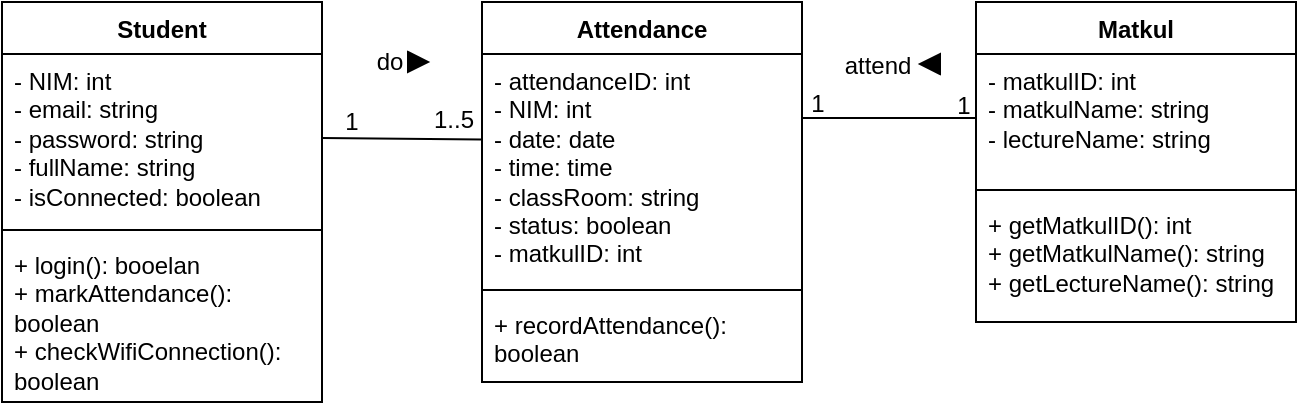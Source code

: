 <mxfile version="24.7.17">
  <diagram name="Page-1" id="Eltm8605yiTr36fda538">
    <mxGraphModel dx="766" dy="399" grid="1" gridSize="10" guides="1" tooltips="1" connect="1" arrows="1" fold="1" page="1" pageScale="1" pageWidth="827" pageHeight="1169" math="0" shadow="0">
      <root>
        <mxCell id="0" />
        <mxCell id="1" parent="0" />
        <mxCell id="Jh49sDIe_MgySGNgmOzX-5" value="Student" style="swimlane;fontStyle=1;align=center;verticalAlign=top;childLayout=stackLayout;horizontal=1;startSize=26;horizontalStack=0;resizeParent=1;resizeParentMax=0;resizeLast=0;collapsible=1;marginBottom=0;whiteSpace=wrap;html=1;" vertex="1" parent="1">
          <mxGeometry x="150" y="185" width="160" height="200" as="geometry" />
        </mxCell>
        <mxCell id="Jh49sDIe_MgySGNgmOzX-6" value="- NIM: int&lt;div&gt;- email: string&lt;/div&gt;&lt;div&gt;- password: string&lt;/div&gt;&lt;div&gt;- fullName: string&lt;/div&gt;&lt;div&gt;- isConnected: boolean&lt;/div&gt;&lt;div&gt;&lt;br&gt;&lt;/div&gt;" style="text;strokeColor=none;fillColor=none;align=left;verticalAlign=top;spacingLeft=4;spacingRight=4;overflow=hidden;rotatable=0;points=[[0,0.5],[1,0.5]];portConstraint=eastwest;whiteSpace=wrap;html=1;" vertex="1" parent="Jh49sDIe_MgySGNgmOzX-5">
          <mxGeometry y="26" width="160" height="84" as="geometry" />
        </mxCell>
        <mxCell id="Jh49sDIe_MgySGNgmOzX-7" value="" style="line;strokeWidth=1;fillColor=none;align=left;verticalAlign=middle;spacingTop=-1;spacingLeft=3;spacingRight=3;rotatable=0;labelPosition=right;points=[];portConstraint=eastwest;strokeColor=inherit;" vertex="1" parent="Jh49sDIe_MgySGNgmOzX-5">
          <mxGeometry y="110" width="160" height="8" as="geometry" />
        </mxCell>
        <mxCell id="Jh49sDIe_MgySGNgmOzX-8" value="+ login(): booelan&lt;div&gt;+ markAttendance(): boolean&lt;/div&gt;&lt;div&gt;+ checkWifiConnection(): boolean&lt;/div&gt;" style="text;strokeColor=none;fillColor=none;align=left;verticalAlign=top;spacingLeft=4;spacingRight=4;overflow=hidden;rotatable=0;points=[[0,0.5],[1,0.5]];portConstraint=eastwest;whiteSpace=wrap;html=1;" vertex="1" parent="Jh49sDIe_MgySGNgmOzX-5">
          <mxGeometry y="118" width="160" height="82" as="geometry" />
        </mxCell>
        <mxCell id="Jh49sDIe_MgySGNgmOzX-9" value="Attendance" style="swimlane;fontStyle=1;align=center;verticalAlign=top;childLayout=stackLayout;horizontal=1;startSize=26;horizontalStack=0;resizeParent=1;resizeParentMax=0;resizeLast=0;collapsible=1;marginBottom=0;whiteSpace=wrap;html=1;" vertex="1" parent="1">
          <mxGeometry x="390" y="185" width="160" height="190" as="geometry" />
        </mxCell>
        <mxCell id="Jh49sDIe_MgySGNgmOzX-10" value="- attendanceID: int&lt;div&gt;- NIM: int&lt;/div&gt;&lt;div&gt;- date: date&lt;/div&gt;&lt;div&gt;- time: time&lt;/div&gt;&lt;div&gt;- classRoom: string&lt;/div&gt;&lt;div&gt;- status: boolean&lt;/div&gt;&lt;div&gt;- matkulID: int&lt;/div&gt;&lt;div&gt;&lt;br&gt;&lt;/div&gt;&lt;div&gt;&lt;br&gt;&lt;/div&gt;" style="text;strokeColor=none;fillColor=none;align=left;verticalAlign=top;spacingLeft=4;spacingRight=4;overflow=hidden;rotatable=0;points=[[0,0.5],[1,0.5]];portConstraint=eastwest;whiteSpace=wrap;html=1;" vertex="1" parent="Jh49sDIe_MgySGNgmOzX-9">
          <mxGeometry y="26" width="160" height="114" as="geometry" />
        </mxCell>
        <mxCell id="Jh49sDIe_MgySGNgmOzX-11" value="" style="line;strokeWidth=1;fillColor=none;align=left;verticalAlign=middle;spacingTop=-1;spacingLeft=3;spacingRight=3;rotatable=0;labelPosition=right;points=[];portConstraint=eastwest;strokeColor=inherit;" vertex="1" parent="Jh49sDIe_MgySGNgmOzX-9">
          <mxGeometry y="140" width="160" height="8" as="geometry" />
        </mxCell>
        <mxCell id="Jh49sDIe_MgySGNgmOzX-12" value="+ recordAttendance(): boolean" style="text;strokeColor=none;fillColor=none;align=left;verticalAlign=top;spacingLeft=4;spacingRight=4;overflow=hidden;rotatable=0;points=[[0,0.5],[1,0.5]];portConstraint=eastwest;whiteSpace=wrap;html=1;" vertex="1" parent="Jh49sDIe_MgySGNgmOzX-9">
          <mxGeometry y="148" width="160" height="42" as="geometry" />
        </mxCell>
        <mxCell id="Jh49sDIe_MgySGNgmOzX-13" value="Matkul" style="swimlane;fontStyle=1;align=center;verticalAlign=top;childLayout=stackLayout;horizontal=1;startSize=26;horizontalStack=0;resizeParent=1;resizeParentMax=0;resizeLast=0;collapsible=1;marginBottom=0;whiteSpace=wrap;html=1;" vertex="1" parent="1">
          <mxGeometry x="637" y="185" width="160" height="160" as="geometry" />
        </mxCell>
        <mxCell id="Jh49sDIe_MgySGNgmOzX-14" value="- matkulID: int&lt;div&gt;- matkulName: string&lt;/div&gt;&lt;div&gt;- lectureName: string&lt;/div&gt;&lt;div&gt;&lt;br&gt;&lt;/div&gt;" style="text;strokeColor=none;fillColor=none;align=left;verticalAlign=top;spacingLeft=4;spacingRight=4;overflow=hidden;rotatable=0;points=[[0,0.5],[1,0.5]];portConstraint=eastwest;whiteSpace=wrap;html=1;" vertex="1" parent="Jh49sDIe_MgySGNgmOzX-13">
          <mxGeometry y="26" width="160" height="64" as="geometry" />
        </mxCell>
        <mxCell id="Jh49sDIe_MgySGNgmOzX-15" value="" style="line;strokeWidth=1;fillColor=none;align=left;verticalAlign=middle;spacingTop=-1;spacingLeft=3;spacingRight=3;rotatable=0;labelPosition=right;points=[];portConstraint=eastwest;strokeColor=inherit;" vertex="1" parent="Jh49sDIe_MgySGNgmOzX-13">
          <mxGeometry y="90" width="160" height="8" as="geometry" />
        </mxCell>
        <mxCell id="Jh49sDIe_MgySGNgmOzX-16" value="+ getMatkulID(): int&lt;div&gt;+ getMatkulName(): string&lt;/div&gt;&lt;div&gt;+ getLectureName(): string&lt;/div&gt;" style="text;strokeColor=none;fillColor=none;align=left;verticalAlign=top;spacingLeft=4;spacingRight=4;overflow=hidden;rotatable=0;points=[[0,0.5],[1,0.5]];portConstraint=eastwest;whiteSpace=wrap;html=1;" vertex="1" parent="Jh49sDIe_MgySGNgmOzX-13">
          <mxGeometry y="98" width="160" height="62" as="geometry" />
        </mxCell>
        <mxCell id="Jh49sDIe_MgySGNgmOzX-17" value="" style="endArrow=none;html=1;rounded=0;exitX=1;exitY=0.5;exitDx=0;exitDy=0;entryX=0;entryY=0.375;entryDx=0;entryDy=0;entryPerimeter=0;" edge="1" parent="1" source="Jh49sDIe_MgySGNgmOzX-6" target="Jh49sDIe_MgySGNgmOzX-10">
          <mxGeometry width="50" height="50" relative="1" as="geometry">
            <mxPoint x="480" y="440" as="sourcePoint" />
            <mxPoint x="370" y="310" as="targetPoint" />
          </mxGeometry>
        </mxCell>
        <mxCell id="Jh49sDIe_MgySGNgmOzX-19" value="" style="endArrow=none;html=1;rounded=0;entryX=0;entryY=0.5;entryDx=0;entryDy=0;exitX=0.999;exitY=0.281;exitDx=0;exitDy=0;exitPerimeter=0;" edge="1" parent="1" source="Jh49sDIe_MgySGNgmOzX-10" target="Jh49sDIe_MgySGNgmOzX-14">
          <mxGeometry width="50" height="50" relative="1" as="geometry">
            <mxPoint x="580" y="310" as="sourcePoint" />
            <mxPoint x="470" y="310" as="targetPoint" />
          </mxGeometry>
        </mxCell>
        <mxCell id="Jh49sDIe_MgySGNgmOzX-20" value="1" style="text;html=1;align=center;verticalAlign=middle;whiteSpace=wrap;rounded=0;" vertex="1" parent="1">
          <mxGeometry x="310" y="230" width="30" height="30" as="geometry" />
        </mxCell>
        <mxCell id="Jh49sDIe_MgySGNgmOzX-23" value="do" style="text;html=1;align=center;verticalAlign=middle;whiteSpace=wrap;rounded=0;" vertex="1" parent="1">
          <mxGeometry x="334" y="210" width="20" height="10" as="geometry" />
        </mxCell>
        <mxCell id="Jh49sDIe_MgySGNgmOzX-24" value="" style="triangle;whiteSpace=wrap;html=1;fillColor=#000000;" vertex="1" parent="1">
          <mxGeometry x="353" y="210" width="10" height="10" as="geometry" />
        </mxCell>
        <mxCell id="Jh49sDIe_MgySGNgmOzX-25" value="1" style="text;html=1;align=center;verticalAlign=middle;whiteSpace=wrap;rounded=0;" vertex="1" parent="1">
          <mxGeometry x="616" y="222" width="30" height="30" as="geometry" />
        </mxCell>
        <mxCell id="Jh49sDIe_MgySGNgmOzX-27" value="1..5" style="text;html=1;align=center;verticalAlign=middle;whiteSpace=wrap;rounded=0;" vertex="1" parent="1">
          <mxGeometry x="361" y="229" width="30" height="30" as="geometry" />
        </mxCell>
        <mxCell id="Jh49sDIe_MgySGNgmOzX-29" value="1" style="text;html=1;align=center;verticalAlign=middle;whiteSpace=wrap;rounded=0;" vertex="1" parent="1">
          <mxGeometry x="543" y="221" width="30" height="30" as="geometry" />
        </mxCell>
        <mxCell id="Jh49sDIe_MgySGNgmOzX-30" value="attend" style="text;html=1;align=center;verticalAlign=middle;whiteSpace=wrap;rounded=0;" vertex="1" parent="1">
          <mxGeometry x="578" y="212" width="20" height="10" as="geometry" />
        </mxCell>
        <mxCell id="Jh49sDIe_MgySGNgmOzX-31" value="" style="triangle;whiteSpace=wrap;html=1;fillColor=#000000;rotation=-180;" vertex="1" parent="1">
          <mxGeometry x="609" y="211" width="10" height="10" as="geometry" />
        </mxCell>
      </root>
    </mxGraphModel>
  </diagram>
</mxfile>
